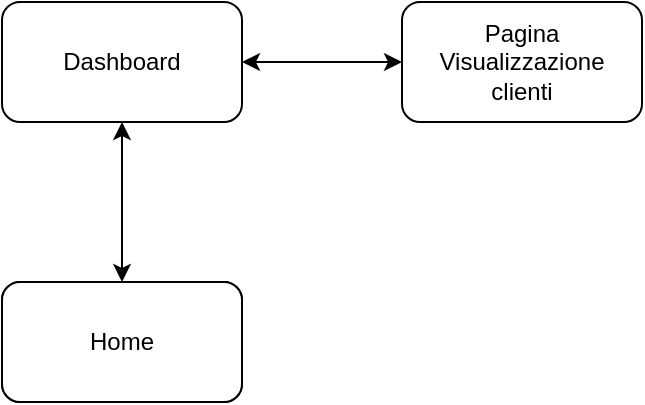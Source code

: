 <mxfile version="13.9.9" type="device"><diagram id="JeIJ8dIgasBogIc3OxRa" name="Pagina-1"><mxGraphModel dx="1086" dy="806" grid="1" gridSize="10" guides="1" tooltips="1" connect="1" arrows="1" fold="1" page="1" pageScale="1" pageWidth="827" pageHeight="1169" math="0" shadow="0"><root><mxCell id="0"/><mxCell id="1" parent="0"/><mxCell id="4XtVGPO5XLp_E4sbndjh-1" value="" style="rounded=1;whiteSpace=wrap;html=1;" vertex="1" parent="1"><mxGeometry x="350" y="380" width="120" height="60" as="geometry"/></mxCell><mxCell id="4XtVGPO5XLp_E4sbndjh-2" value="Home" style="rounded=1;whiteSpace=wrap;html=1;" vertex="1" parent="1"><mxGeometry x="350" y="380" width="120" height="60" as="geometry"/></mxCell><mxCell id="4XtVGPO5XLp_E4sbndjh-3" value="Dashboard" style="whiteSpace=wrap;html=1;rounded=1;" vertex="1" parent="1"><mxGeometry x="350" y="240" width="120" height="60" as="geometry"/></mxCell><mxCell id="4XtVGPO5XLp_E4sbndjh-5" value="Pagina Visualizzazione&lt;br&gt;clienti" style="whiteSpace=wrap;html=1;rounded=1;" vertex="1" parent="1"><mxGeometry x="550" y="240" width="120" height="60" as="geometry"/></mxCell><mxCell id="4XtVGPO5XLp_E4sbndjh-7" value="" style="endArrow=classic;startArrow=classic;html=1;entryX=0.5;entryY=1;entryDx=0;entryDy=0;exitX=0.5;exitY=0;exitDx=0;exitDy=0;" edge="1" parent="1" source="4XtVGPO5XLp_E4sbndjh-2" target="4XtVGPO5XLp_E4sbndjh-3"><mxGeometry width="50" height="50" relative="1" as="geometry"><mxPoint x="390" y="430" as="sourcePoint"/><mxPoint x="440" y="380" as="targetPoint"/></mxGeometry></mxCell><mxCell id="4XtVGPO5XLp_E4sbndjh-8" value="" style="endArrow=classic;startArrow=classic;html=1;entryX=0;entryY=0.5;entryDx=0;entryDy=0;exitX=1;exitY=0.5;exitDx=0;exitDy=0;" edge="1" parent="1" source="4XtVGPO5XLp_E4sbndjh-3" target="4XtVGPO5XLp_E4sbndjh-5"><mxGeometry width="50" height="50" relative="1" as="geometry"><mxPoint x="200" y="420" as="sourcePoint"/><mxPoint x="250" y="370" as="targetPoint"/></mxGeometry></mxCell></root></mxGraphModel></diagram></mxfile>